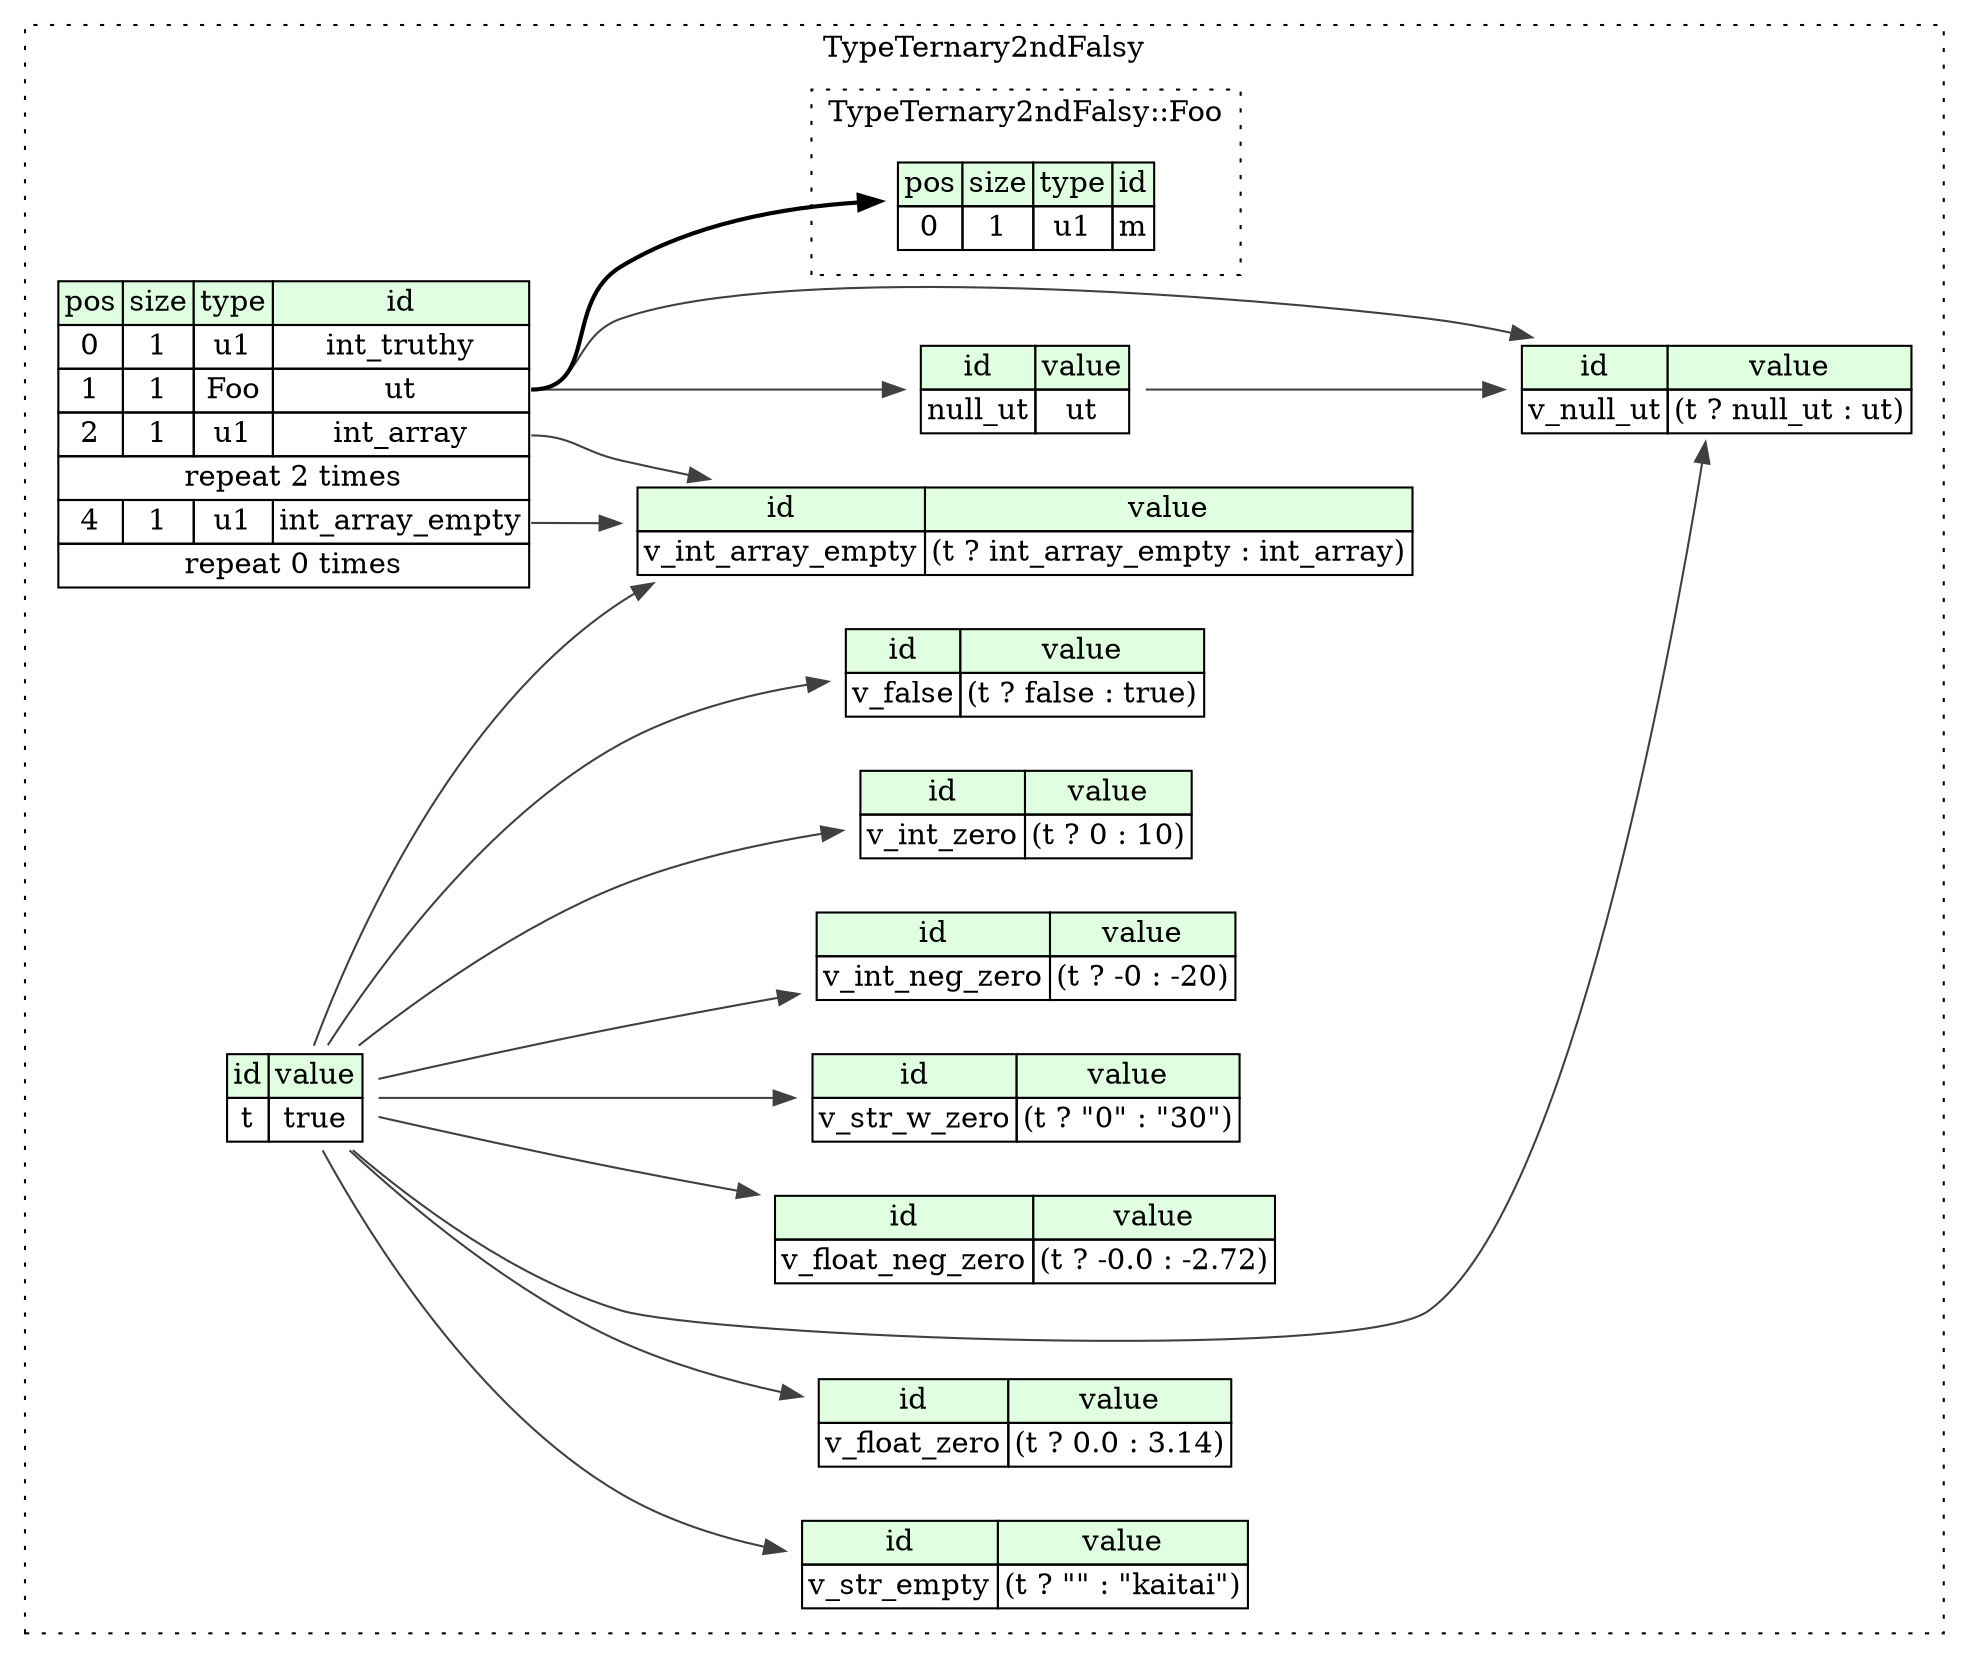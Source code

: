 digraph {
	rankdir=LR;
	node [shape=plaintext];
	subgraph cluster__type_ternary_2nd_falsy {
		label="TypeTernary2ndFalsy";
		graph[style=dotted];

		type_ternary_2nd_falsy__seq [label=<<TABLE BORDER="0" CELLBORDER="1" CELLSPACING="0">
			<TR><TD BGCOLOR="#E0FFE0">pos</TD><TD BGCOLOR="#E0FFE0">size</TD><TD BGCOLOR="#E0FFE0">type</TD><TD BGCOLOR="#E0FFE0">id</TD></TR>
			<TR><TD PORT="int_truthy_pos">0</TD><TD PORT="int_truthy_size">1</TD><TD>u1</TD><TD PORT="int_truthy_type">int_truthy</TD></TR>
			<TR><TD PORT="ut_pos">1</TD><TD PORT="ut_size">1</TD><TD>Foo</TD><TD PORT="ut_type">ut</TD></TR>
			<TR><TD PORT="int_array_pos">2</TD><TD PORT="int_array_size">1</TD><TD>u1</TD><TD PORT="int_array_type">int_array</TD></TR>
			<TR><TD COLSPAN="4" PORT="int_array__repeat">repeat 2 times</TD></TR>
			<TR><TD PORT="int_array_empty_pos">4</TD><TD PORT="int_array_empty_size">1</TD><TD>u1</TD><TD PORT="int_array_empty_type">int_array_empty</TD></TR>
			<TR><TD COLSPAN="4" PORT="int_array_empty__repeat">repeat 0 times</TD></TR>
		</TABLE>>];
		type_ternary_2nd_falsy__inst__null_ut [label=<<TABLE BORDER="0" CELLBORDER="1" CELLSPACING="0">
			<TR><TD BGCOLOR="#E0FFE0">id</TD><TD BGCOLOR="#E0FFE0">value</TD></TR>
			<TR><TD>null_ut</TD><TD>ut</TD></TR>
		</TABLE>>];
		type_ternary_2nd_falsy__inst__v_float_zero [label=<<TABLE BORDER="0" CELLBORDER="1" CELLSPACING="0">
			<TR><TD BGCOLOR="#E0FFE0">id</TD><TD BGCOLOR="#E0FFE0">value</TD></TR>
			<TR><TD>v_float_zero</TD><TD>(t ? 0.0 : 3.14)</TD></TR>
		</TABLE>>];
		type_ternary_2nd_falsy__inst__t [label=<<TABLE BORDER="0" CELLBORDER="1" CELLSPACING="0">
			<TR><TD BGCOLOR="#E0FFE0">id</TD><TD BGCOLOR="#E0FFE0">value</TD></TR>
			<TR><TD>t</TD><TD>true</TD></TR>
		</TABLE>>];
		type_ternary_2nd_falsy__inst__v_int_neg_zero [label=<<TABLE BORDER="0" CELLBORDER="1" CELLSPACING="0">
			<TR><TD BGCOLOR="#E0FFE0">id</TD><TD BGCOLOR="#E0FFE0">value</TD></TR>
			<TR><TD>v_int_neg_zero</TD><TD>(t ? -0 : -20)</TD></TR>
		</TABLE>>];
		type_ternary_2nd_falsy__inst__v_int_zero [label=<<TABLE BORDER="0" CELLBORDER="1" CELLSPACING="0">
			<TR><TD BGCOLOR="#E0FFE0">id</TD><TD BGCOLOR="#E0FFE0">value</TD></TR>
			<TR><TD>v_int_zero</TD><TD>(t ? 0 : 10)</TD></TR>
		</TABLE>>];
		type_ternary_2nd_falsy__inst__v_false [label=<<TABLE BORDER="0" CELLBORDER="1" CELLSPACING="0">
			<TR><TD BGCOLOR="#E0FFE0">id</TD><TD BGCOLOR="#E0FFE0">value</TD></TR>
			<TR><TD>v_false</TD><TD>(t ? false : true)</TD></TR>
		</TABLE>>];
		type_ternary_2nd_falsy__inst__v_str_empty [label=<<TABLE BORDER="0" CELLBORDER="1" CELLSPACING="0">
			<TR><TD BGCOLOR="#E0FFE0">id</TD><TD BGCOLOR="#E0FFE0">value</TD></TR>
			<TR><TD>v_str_empty</TD><TD>(t ? &quot;&quot; : &quot;kaitai&quot;)</TD></TR>
		</TABLE>>];
		type_ternary_2nd_falsy__inst__v_int_array_empty [label=<<TABLE BORDER="0" CELLBORDER="1" CELLSPACING="0">
			<TR><TD BGCOLOR="#E0FFE0">id</TD><TD BGCOLOR="#E0FFE0">value</TD></TR>
			<TR><TD>v_int_array_empty</TD><TD>(t ? int_array_empty : int_array)</TD></TR>
		</TABLE>>];
		type_ternary_2nd_falsy__inst__v_null_ut [label=<<TABLE BORDER="0" CELLBORDER="1" CELLSPACING="0">
			<TR><TD BGCOLOR="#E0FFE0">id</TD><TD BGCOLOR="#E0FFE0">value</TD></TR>
			<TR><TD>v_null_ut</TD><TD>(t ? null_ut : ut)</TD></TR>
		</TABLE>>];
		type_ternary_2nd_falsy__inst__v_float_neg_zero [label=<<TABLE BORDER="0" CELLBORDER="1" CELLSPACING="0">
			<TR><TD BGCOLOR="#E0FFE0">id</TD><TD BGCOLOR="#E0FFE0">value</TD></TR>
			<TR><TD>v_float_neg_zero</TD><TD>(t ? -0.0 : -2.72)</TD></TR>
		</TABLE>>];
		type_ternary_2nd_falsy__inst__v_str_w_zero [label=<<TABLE BORDER="0" CELLBORDER="1" CELLSPACING="0">
			<TR><TD BGCOLOR="#E0FFE0">id</TD><TD BGCOLOR="#E0FFE0">value</TD></TR>
			<TR><TD>v_str_w_zero</TD><TD>(t ? &quot;0&quot; : &quot;30&quot;)</TD></TR>
		</TABLE>>];
		subgraph cluster__foo {
			label="TypeTernary2ndFalsy::Foo";
			graph[style=dotted];

			foo__seq [label=<<TABLE BORDER="0" CELLBORDER="1" CELLSPACING="0">
				<TR><TD BGCOLOR="#E0FFE0">pos</TD><TD BGCOLOR="#E0FFE0">size</TD><TD BGCOLOR="#E0FFE0">type</TD><TD BGCOLOR="#E0FFE0">id</TD></TR>
				<TR><TD PORT="m_pos">0</TD><TD PORT="m_size">1</TD><TD>u1</TD><TD PORT="m_type">m</TD></TR>
			</TABLE>>];
		}
	}
	type_ternary_2nd_falsy__seq:ut_type -> foo__seq [style=bold];
	type_ternary_2nd_falsy__seq:ut_type -> type_ternary_2nd_falsy__inst__null_ut [color="#404040"];
	type_ternary_2nd_falsy__inst__t:t_type -> type_ternary_2nd_falsy__inst__v_float_zero [color="#404040"];
	type_ternary_2nd_falsy__inst__t:t_type -> type_ternary_2nd_falsy__inst__v_int_neg_zero [color="#404040"];
	type_ternary_2nd_falsy__inst__t:t_type -> type_ternary_2nd_falsy__inst__v_int_zero [color="#404040"];
	type_ternary_2nd_falsy__inst__t:t_type -> type_ternary_2nd_falsy__inst__v_false [color="#404040"];
	type_ternary_2nd_falsy__inst__t:t_type -> type_ternary_2nd_falsy__inst__v_str_empty [color="#404040"];
	type_ternary_2nd_falsy__inst__t:t_type -> type_ternary_2nd_falsy__inst__v_int_array_empty [color="#404040"];
	type_ternary_2nd_falsy__seq:int_array_empty_type -> type_ternary_2nd_falsy__inst__v_int_array_empty [color="#404040"];
	type_ternary_2nd_falsy__seq:int_array_type -> type_ternary_2nd_falsy__inst__v_int_array_empty [color="#404040"];
	type_ternary_2nd_falsy__inst__t:t_type -> type_ternary_2nd_falsy__inst__v_null_ut [color="#404040"];
	type_ternary_2nd_falsy__inst__null_ut:null_ut_type -> type_ternary_2nd_falsy__inst__v_null_ut [color="#404040"];
	type_ternary_2nd_falsy__seq:ut_type -> type_ternary_2nd_falsy__inst__v_null_ut [color="#404040"];
	type_ternary_2nd_falsy__inst__t:t_type -> type_ternary_2nd_falsy__inst__v_float_neg_zero [color="#404040"];
	type_ternary_2nd_falsy__inst__t:t_type -> type_ternary_2nd_falsy__inst__v_str_w_zero [color="#404040"];
}
